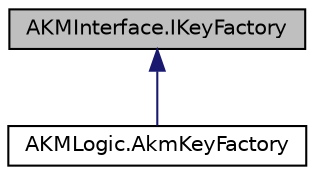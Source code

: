 digraph "AKMInterface.IKeyFactory"
{
 // LATEX_PDF_SIZE
  edge [fontname="Helvetica",fontsize="10",labelfontname="Helvetica",labelfontsize="10"];
  node [fontname="Helvetica",fontsize="10",shape=record];
  Node1 [label="AKMInterface.IKeyFactory",height=0.2,width=0.4,color="black", fillcolor="grey75", style="filled", fontcolor="black",tooltip=" "];
  Node1 -> Node2 [dir="back",color="midnightblue",fontsize="10",style="solid",fontname="Helvetica"];
  Node2 [label="AKMLogic.AkmKeyFactory",height=0.2,width=0.4,color="black", fillcolor="white", style="filled",URL="$class_a_k_m_logic_1_1_akm_key_factory.html",tooltip=" "];
}
